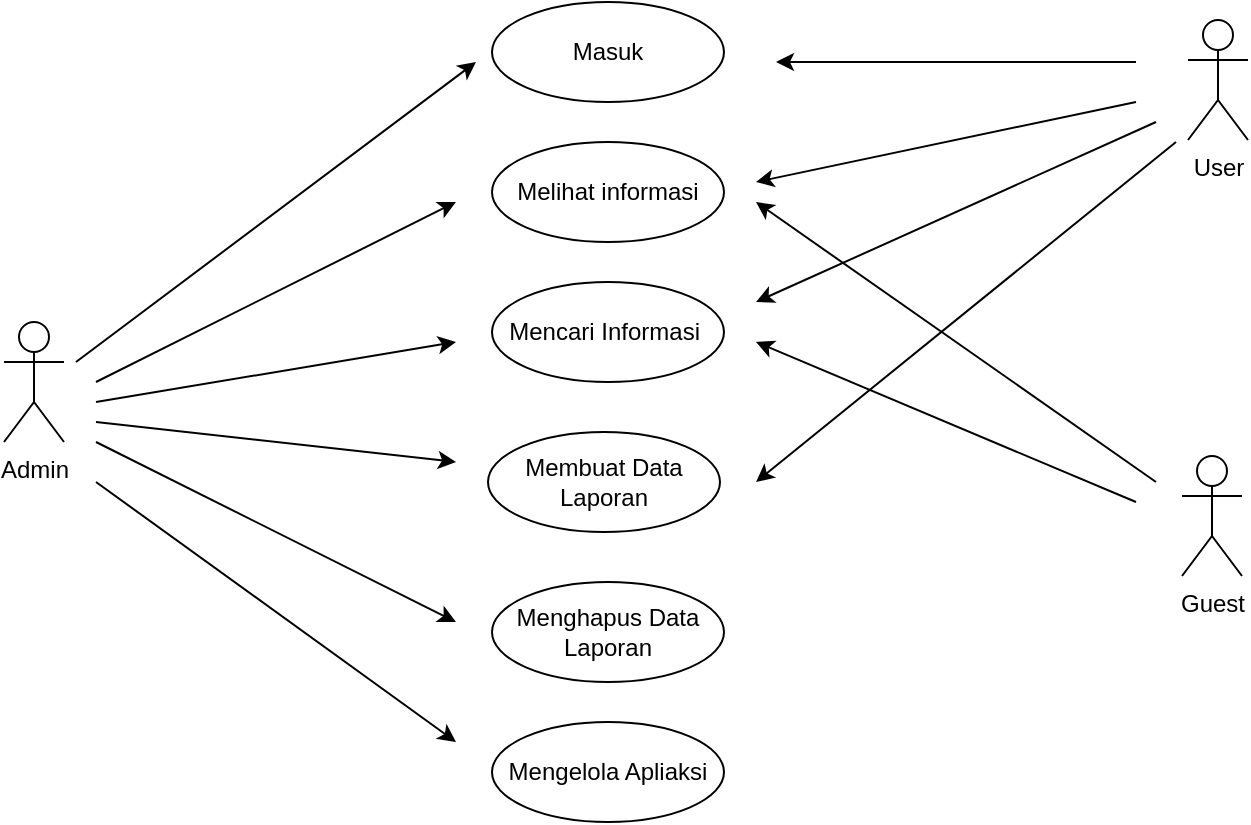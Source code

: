 <mxfile version="24.0.2" type="github">
  <diagram name="Halaman-1" id="IkHHQDYOEYwmQ37qMisQ">
    <mxGraphModel dx="913" dy="454" grid="1" gridSize="10" guides="1" tooltips="1" connect="1" arrows="1" fold="1" page="1" pageScale="1" pageWidth="827" pageHeight="1169" math="0" shadow="0">
      <root>
        <mxCell id="0" />
        <mxCell id="1" parent="0" />
        <mxCell id="LZZ8JpWuRQNXEslLtoeD-27" value="Admin" style="shape=umlActor;verticalLabelPosition=bottom;verticalAlign=top;html=1;outlineConnect=0;" vertex="1" parent="1">
          <mxGeometry x="54" y="180" width="30" height="60" as="geometry" />
        </mxCell>
        <mxCell id="LZZ8JpWuRQNXEslLtoeD-33" value="User" style="shape=umlActor;verticalLabelPosition=bottom;verticalAlign=top;html=1;outlineConnect=0;" vertex="1" parent="1">
          <mxGeometry x="646" y="29" width="30" height="60" as="geometry" />
        </mxCell>
        <mxCell id="LZZ8JpWuRQNXEslLtoeD-35" value="Guest" style="shape=umlActor;verticalLabelPosition=bottom;verticalAlign=top;html=1;outlineConnect=0;" vertex="1" parent="1">
          <mxGeometry x="643" y="247" width="30" height="60" as="geometry" />
        </mxCell>
        <mxCell id="LZZ8JpWuRQNXEslLtoeD-36" value="Masuk" style="ellipse;whiteSpace=wrap;html=1;" vertex="1" parent="1">
          <mxGeometry x="298" y="20" width="116" height="50" as="geometry" />
        </mxCell>
        <mxCell id="LZZ8JpWuRQNXEslLtoeD-37" value="Melihat informasi" style="ellipse;whiteSpace=wrap;html=1;" vertex="1" parent="1">
          <mxGeometry x="298" y="90" width="116" height="50" as="geometry" />
        </mxCell>
        <mxCell id="LZZ8JpWuRQNXEslLtoeD-38" value="Mencari Informasi&amp;nbsp;" style="ellipse;whiteSpace=wrap;html=1;" vertex="1" parent="1">
          <mxGeometry x="298" y="160" width="116" height="50" as="geometry" />
        </mxCell>
        <mxCell id="LZZ8JpWuRQNXEslLtoeD-39" value="Membuat Data Laporan" style="ellipse;whiteSpace=wrap;html=1;" vertex="1" parent="1">
          <mxGeometry x="296" y="235" width="116" height="50" as="geometry" />
        </mxCell>
        <mxCell id="LZZ8JpWuRQNXEslLtoeD-41" value="" style="endArrow=classic;html=1;rounded=0;" edge="1" parent="1">
          <mxGeometry width="50" height="50" relative="1" as="geometry">
            <mxPoint x="90" y="200" as="sourcePoint" />
            <mxPoint x="290" y="50" as="targetPoint" />
          </mxGeometry>
        </mxCell>
        <mxCell id="LZZ8JpWuRQNXEslLtoeD-43" value="" style="endArrow=classic;html=1;rounded=0;" edge="1" parent="1">
          <mxGeometry width="50" height="50" relative="1" as="geometry">
            <mxPoint x="620" y="50" as="sourcePoint" />
            <mxPoint x="440" y="50" as="targetPoint" />
          </mxGeometry>
        </mxCell>
        <mxCell id="LZZ8JpWuRQNXEslLtoeD-45" value="Menghapus Data Laporan" style="ellipse;whiteSpace=wrap;html=1;" vertex="1" parent="1">
          <mxGeometry x="298" y="310" width="116" height="50" as="geometry" />
        </mxCell>
        <mxCell id="LZZ8JpWuRQNXEslLtoeD-46" value="" style="endArrow=classic;html=1;rounded=0;" edge="1" parent="1">
          <mxGeometry width="50" height="50" relative="1" as="geometry">
            <mxPoint x="100" y="210" as="sourcePoint" />
            <mxPoint x="280" y="120" as="targetPoint" />
          </mxGeometry>
        </mxCell>
        <mxCell id="LZZ8JpWuRQNXEslLtoeD-47" value="" style="endArrow=classic;html=1;rounded=0;" edge="1" parent="1">
          <mxGeometry width="50" height="50" relative="1" as="geometry">
            <mxPoint x="100" y="220" as="sourcePoint" />
            <mxPoint x="280" y="190" as="targetPoint" />
          </mxGeometry>
        </mxCell>
        <mxCell id="LZZ8JpWuRQNXEslLtoeD-48" value="" style="endArrow=classic;html=1;rounded=0;" edge="1" parent="1">
          <mxGeometry width="50" height="50" relative="1" as="geometry">
            <mxPoint x="100" y="230" as="sourcePoint" />
            <mxPoint x="280" y="250" as="targetPoint" />
          </mxGeometry>
        </mxCell>
        <mxCell id="LZZ8JpWuRQNXEslLtoeD-49" value="" style="endArrow=classic;html=1;rounded=0;" edge="1" parent="1">
          <mxGeometry width="50" height="50" relative="1" as="geometry">
            <mxPoint x="100" y="240" as="sourcePoint" />
            <mxPoint x="280" y="330" as="targetPoint" />
          </mxGeometry>
        </mxCell>
        <mxCell id="LZZ8JpWuRQNXEslLtoeD-50" value="" style="endArrow=classic;html=1;rounded=0;" edge="1" parent="1">
          <mxGeometry width="50" height="50" relative="1" as="geometry">
            <mxPoint x="620" y="70" as="sourcePoint" />
            <mxPoint x="430" y="110" as="targetPoint" />
          </mxGeometry>
        </mxCell>
        <mxCell id="LZZ8JpWuRQNXEslLtoeD-51" value="" style="endArrow=classic;html=1;rounded=0;" edge="1" parent="1">
          <mxGeometry width="50" height="50" relative="1" as="geometry">
            <mxPoint x="630" y="80" as="sourcePoint" />
            <mxPoint x="430" y="170" as="targetPoint" />
          </mxGeometry>
        </mxCell>
        <mxCell id="LZZ8JpWuRQNXEslLtoeD-52" value="" style="endArrow=classic;html=1;rounded=0;" edge="1" parent="1">
          <mxGeometry width="50" height="50" relative="1" as="geometry">
            <mxPoint x="640" y="90" as="sourcePoint" />
            <mxPoint x="430" y="260" as="targetPoint" />
          </mxGeometry>
        </mxCell>
        <mxCell id="LZZ8JpWuRQNXEslLtoeD-53" value="" style="endArrow=classic;html=1;rounded=0;" edge="1" parent="1">
          <mxGeometry width="50" height="50" relative="1" as="geometry">
            <mxPoint x="630" y="260" as="sourcePoint" />
            <mxPoint x="430" y="120" as="targetPoint" />
          </mxGeometry>
        </mxCell>
        <mxCell id="LZZ8JpWuRQNXEslLtoeD-54" value="" style="endArrow=classic;html=1;rounded=0;" edge="1" parent="1">
          <mxGeometry width="50" height="50" relative="1" as="geometry">
            <mxPoint x="620" y="270" as="sourcePoint" />
            <mxPoint x="430" y="190" as="targetPoint" />
          </mxGeometry>
        </mxCell>
        <mxCell id="LZZ8JpWuRQNXEslLtoeD-55" value="Mengelola Apliaksi" style="ellipse;whiteSpace=wrap;html=1;" vertex="1" parent="1">
          <mxGeometry x="298" y="380" width="116" height="50" as="geometry" />
        </mxCell>
        <mxCell id="LZZ8JpWuRQNXEslLtoeD-57" value="" style="endArrow=classic;html=1;rounded=0;" edge="1" parent="1">
          <mxGeometry width="50" height="50" relative="1" as="geometry">
            <mxPoint x="100" y="260" as="sourcePoint" />
            <mxPoint x="280" y="390" as="targetPoint" />
          </mxGeometry>
        </mxCell>
      </root>
    </mxGraphModel>
  </diagram>
</mxfile>

